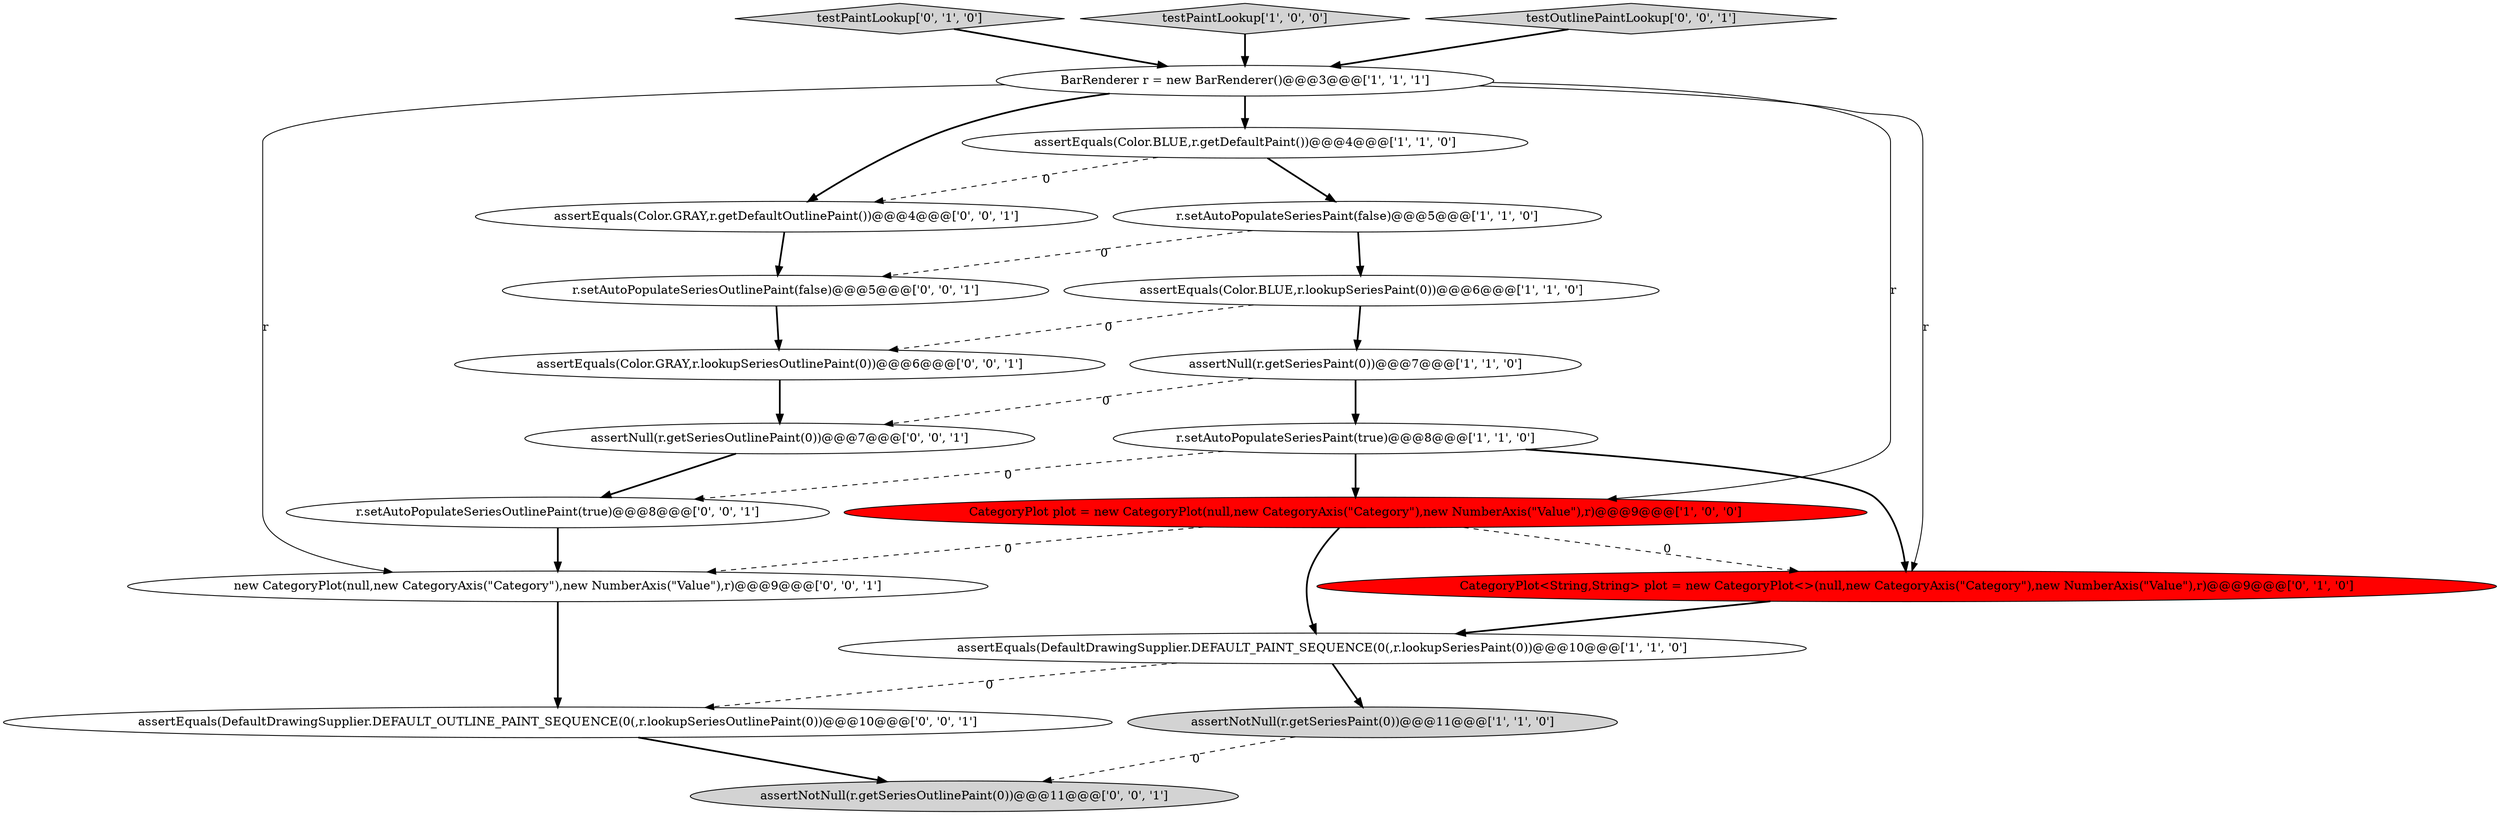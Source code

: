 digraph {
20 [style = filled, label = "assertEquals(Color.GRAY,r.getDefaultOutlinePaint())@@@4@@@['0', '0', '1']", fillcolor = white, shape = ellipse image = "AAA0AAABBB3BBB"];
14 [style = filled, label = "new CategoryPlot(null,new CategoryAxis(\"Category\"),new NumberAxis(\"Value\"),r)@@@9@@@['0', '0', '1']", fillcolor = white, shape = ellipse image = "AAA0AAABBB3BBB"];
10 [style = filled, label = "testPaintLookup['0', '1', '0']", fillcolor = lightgray, shape = diamond image = "AAA0AAABBB2BBB"];
11 [style = filled, label = "CategoryPlot<String,String> plot = new CategoryPlot<>(null,new CategoryAxis(\"Category\"),new NumberAxis(\"Value\"),r)@@@9@@@['0', '1', '0']", fillcolor = red, shape = ellipse image = "AAA1AAABBB2BBB"];
6 [style = filled, label = "assertEquals(Color.BLUE,r.getDefaultPaint())@@@4@@@['1', '1', '0']", fillcolor = white, shape = ellipse image = "AAA0AAABBB1BBB"];
8 [style = filled, label = "testPaintLookup['1', '0', '0']", fillcolor = lightgray, shape = diamond image = "AAA0AAABBB1BBB"];
4 [style = filled, label = "assertNotNull(r.getSeriesPaint(0))@@@11@@@['1', '1', '0']", fillcolor = lightgray, shape = ellipse image = "AAA0AAABBB1BBB"];
18 [style = filled, label = "assertEquals(Color.GRAY,r.lookupSeriesOutlinePaint(0))@@@6@@@['0', '0', '1']", fillcolor = white, shape = ellipse image = "AAA0AAABBB3BBB"];
5 [style = filled, label = "assertEquals(Color.BLUE,r.lookupSeriesPaint(0))@@@6@@@['1', '1', '0']", fillcolor = white, shape = ellipse image = "AAA0AAABBB1BBB"];
7 [style = filled, label = "assertNull(r.getSeriesPaint(0))@@@7@@@['1', '1', '0']", fillcolor = white, shape = ellipse image = "AAA0AAABBB1BBB"];
3 [style = filled, label = "assertEquals(DefaultDrawingSupplier.DEFAULT_PAINT_SEQUENCE(0(,r.lookupSeriesPaint(0))@@@10@@@['1', '1', '0']", fillcolor = white, shape = ellipse image = "AAA0AAABBB1BBB"];
9 [style = filled, label = "r.setAutoPopulateSeriesPaint(false)@@@5@@@['1', '1', '0']", fillcolor = white, shape = ellipse image = "AAA0AAABBB1BBB"];
19 [style = filled, label = "assertNull(r.getSeriesOutlinePaint(0))@@@7@@@['0', '0', '1']", fillcolor = white, shape = ellipse image = "AAA0AAABBB3BBB"];
1 [style = filled, label = "r.setAutoPopulateSeriesPaint(true)@@@8@@@['1', '1', '0']", fillcolor = white, shape = ellipse image = "AAA0AAABBB1BBB"];
12 [style = filled, label = "testOutlinePaintLookup['0', '0', '1']", fillcolor = lightgray, shape = diamond image = "AAA0AAABBB3BBB"];
0 [style = filled, label = "CategoryPlot plot = new CategoryPlot(null,new CategoryAxis(\"Category\"),new NumberAxis(\"Value\"),r)@@@9@@@['1', '0', '0']", fillcolor = red, shape = ellipse image = "AAA1AAABBB1BBB"];
17 [style = filled, label = "assertEquals(DefaultDrawingSupplier.DEFAULT_OUTLINE_PAINT_SEQUENCE(0(,r.lookupSeriesOutlinePaint(0))@@@10@@@['0', '0', '1']", fillcolor = white, shape = ellipse image = "AAA0AAABBB3BBB"];
16 [style = filled, label = "r.setAutoPopulateSeriesOutlinePaint(false)@@@5@@@['0', '0', '1']", fillcolor = white, shape = ellipse image = "AAA0AAABBB3BBB"];
15 [style = filled, label = "r.setAutoPopulateSeriesOutlinePaint(true)@@@8@@@['0', '0', '1']", fillcolor = white, shape = ellipse image = "AAA0AAABBB3BBB"];
13 [style = filled, label = "assertNotNull(r.getSeriesOutlinePaint(0))@@@11@@@['0', '0', '1']", fillcolor = lightgray, shape = ellipse image = "AAA0AAABBB3BBB"];
2 [style = filled, label = "BarRenderer r = new BarRenderer()@@@3@@@['1', '1', '1']", fillcolor = white, shape = ellipse image = "AAA0AAABBB1BBB"];
0->3 [style = bold, label=""];
2->20 [style = bold, label=""];
16->18 [style = bold, label=""];
7->1 [style = bold, label=""];
9->16 [style = dashed, label="0"];
2->11 [style = solid, label="r"];
3->17 [style = dashed, label="0"];
15->14 [style = bold, label=""];
6->20 [style = dashed, label="0"];
2->6 [style = bold, label=""];
2->0 [style = solid, label="r"];
1->15 [style = dashed, label="0"];
18->19 [style = bold, label=""];
14->17 [style = bold, label=""];
0->11 [style = dashed, label="0"];
1->0 [style = bold, label=""];
5->18 [style = dashed, label="0"];
3->4 [style = bold, label=""];
1->11 [style = bold, label=""];
0->14 [style = dashed, label="0"];
12->2 [style = bold, label=""];
20->16 [style = bold, label=""];
8->2 [style = bold, label=""];
11->3 [style = bold, label=""];
7->19 [style = dashed, label="0"];
9->5 [style = bold, label=""];
5->7 [style = bold, label=""];
10->2 [style = bold, label=""];
17->13 [style = bold, label=""];
2->14 [style = solid, label="r"];
6->9 [style = bold, label=""];
19->15 [style = bold, label=""];
4->13 [style = dashed, label="0"];
}
